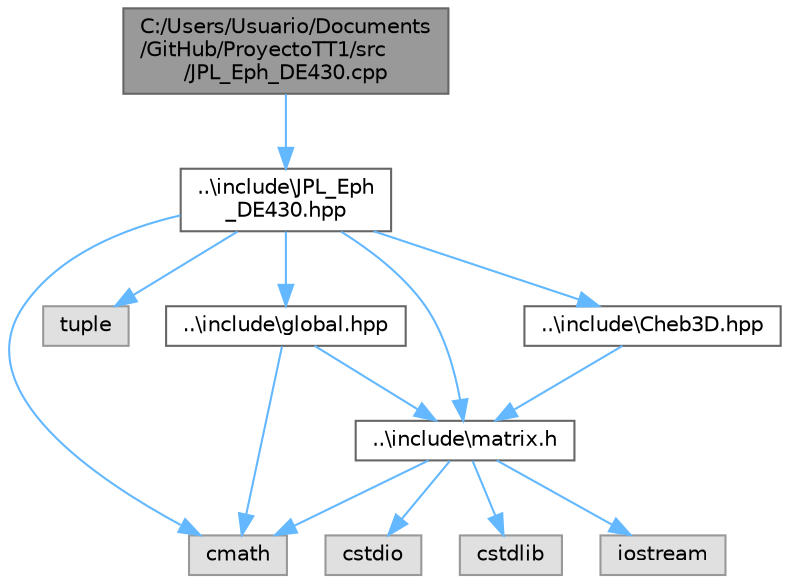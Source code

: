 digraph "C:/Users/Usuario/Documents/GitHub/ProyectoTT1/src/JPL_Eph_DE430.cpp"
{
 // LATEX_PDF_SIZE
  bgcolor="transparent";
  edge [fontname=Helvetica,fontsize=10,labelfontname=Helvetica,labelfontsize=10];
  node [fontname=Helvetica,fontsize=10,shape=box,height=0.2,width=0.4];
  Node1 [id="Node000001",label="C:/Users/Usuario/Documents\l/GitHub/ProyectoTT1/src\l/JPL_Eph_DE430.cpp",height=0.2,width=0.4,color="gray40", fillcolor="grey60", style="filled", fontcolor="black",tooltip="Cálculo de la posición ecuatorial del sol, la luna y los nueve planetas mayores usando JPL Ephemeride..."];
  Node1 -> Node2 [id="edge14_Node000001_Node000002",color="steelblue1",style="solid",tooltip=" "];
  Node2 [id="Node000002",label="..\\include\\JPL_Eph\l_DE430.hpp",height=0.2,width=0.4,color="grey40", fillcolor="white", style="filled",URL="$_j_p_l___eph___d_e430_8hpp.html",tooltip="Este archivo de cabecera contiene una implementación de la función JPL_Eph_DE430."];
  Node2 -> Node3 [id="edge15_Node000002_Node000003",color="steelblue1",style="solid",tooltip=" "];
  Node3 [id="Node000003",label="cmath",height=0.2,width=0.4,color="grey60", fillcolor="#E0E0E0", style="filled",tooltip=" "];
  Node2 -> Node4 [id="edge16_Node000002_Node000004",color="steelblue1",style="solid",tooltip=" "];
  Node4 [id="Node000004",label="tuple",height=0.2,width=0.4,color="grey60", fillcolor="#E0E0E0", style="filled",tooltip=" "];
  Node2 -> Node5 [id="edge17_Node000002_Node000005",color="steelblue1",style="solid",tooltip=" "];
  Node5 [id="Node000005",label="..\\include\\matrix.h",height=0.2,width=0.4,color="grey40", fillcolor="white", style="filled",URL="$matrix_8h.html",tooltip="Este archivo de cabecera contiene una implementación de una clase que representa una matriz."];
  Node5 -> Node6 [id="edge18_Node000005_Node000006",color="steelblue1",style="solid",tooltip=" "];
  Node6 [id="Node000006",label="cstdio",height=0.2,width=0.4,color="grey60", fillcolor="#E0E0E0", style="filled",tooltip=" "];
  Node5 -> Node7 [id="edge19_Node000005_Node000007",color="steelblue1",style="solid",tooltip=" "];
  Node7 [id="Node000007",label="cstdlib",height=0.2,width=0.4,color="grey60", fillcolor="#E0E0E0", style="filled",tooltip=" "];
  Node5 -> Node3 [id="edge20_Node000005_Node000003",color="steelblue1",style="solid",tooltip=" "];
  Node5 -> Node8 [id="edge21_Node000005_Node000008",color="steelblue1",style="solid",tooltip=" "];
  Node8 [id="Node000008",label="iostream",height=0.2,width=0.4,color="grey60", fillcolor="#E0E0E0", style="filled",tooltip=" "];
  Node2 -> Node9 [id="edge22_Node000002_Node000009",color="steelblue1",style="solid",tooltip=" "];
  Node9 [id="Node000009",label="..\\include\\global.hpp",height=0.2,width=0.4,color="grey40", fillcolor="white", style="filled",URL="$global_8hpp.html",tooltip="Este archivo de cabecera contiene una implementación para leer ficheros."];
  Node9 -> Node3 [id="edge23_Node000009_Node000003",color="steelblue1",style="solid",tooltip=" "];
  Node9 -> Node5 [id="edge24_Node000009_Node000005",color="steelblue1",style="solid",tooltip=" "];
  Node2 -> Node10 [id="edge25_Node000002_Node000010",color="steelblue1",style="solid",tooltip=" "];
  Node10 [id="Node000010",label="..\\include\\Cheb3D.hpp",height=0.2,width=0.4,color="grey40", fillcolor="white", style="filled",URL="$_cheb3_d_8hpp.html",tooltip="Este archivo de cabecera contiene una implementación de la función Cheb3D."];
  Node10 -> Node5 [id="edge26_Node000010_Node000005",color="steelblue1",style="solid",tooltip=" "];
}
